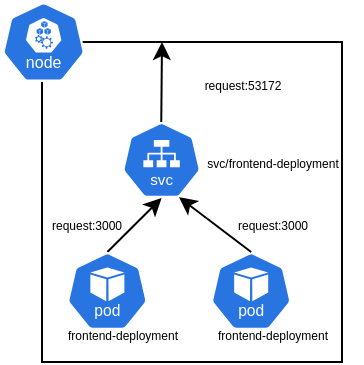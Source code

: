 <mxfile version="24.7.16">
  <diagram name="Страница — 1" id="KrTkukaW_4oB7MUjPAy0">
    <mxGraphModel dx="432" dy="351" grid="1" gridSize="10" guides="1" tooltips="1" connect="1" arrows="1" fold="1" page="1" pageScale="1" pageWidth="827" pageHeight="1169" math="0" shadow="0">
      <root>
        <mxCell id="0" />
        <mxCell id="1" parent="0" />
        <mxCell id="ywbToXHBirDagY09YTrV-14" value="" style="rounded=0;whiteSpace=wrap;html=1;" vertex="1" parent="1">
          <mxGeometry x="320" y="480" width="150" height="160" as="geometry" />
        </mxCell>
        <mxCell id="ywbToXHBirDagY09YTrV-5" value="" style="aspect=fixed;sketch=0;html=1;dashed=0;whitespace=wrap;verticalLabelPosition=bottom;verticalAlign=top;fillColor=#2875E2;strokeColor=#ffffff;points=[[0.005,0.63,0],[0.1,0.2,0],[0.9,0.2,0],[0.5,0,0],[0.995,0.63,0],[0.72,0.99,0],[0.5,1,0],[0.28,0.99,0]];shape=mxgraph.kubernetes.icon2;kubernetesLabel=1;prIcon=pod" vertex="1" parent="1">
          <mxGeometry x="404.27" y="585" width="40.63" height="39" as="geometry" />
        </mxCell>
        <mxCell id="ywbToXHBirDagY09YTrV-6" value="" style="aspect=fixed;sketch=0;html=1;dashed=0;whitespace=wrap;verticalLabelPosition=bottom;verticalAlign=top;fillColor=#2875E2;strokeColor=#ffffff;points=[[0.005,0.63,0],[0.1,0.2,0],[0.9,0.2,0],[0.5,0,0],[0.995,0.63,0],[0.72,0.99,0],[0.5,1,0],[0.28,0.99,0]];shape=mxgraph.kubernetes.icon2;kubernetesLabel=1;prIcon=svc" vertex="1" parent="1">
          <mxGeometry x="360.0" y="520" width="39.59" height="38" as="geometry" />
        </mxCell>
        <mxCell id="ywbToXHBirDagY09YTrV-7" value="" style="aspect=fixed;sketch=0;html=1;dashed=0;whitespace=wrap;verticalLabelPosition=bottom;verticalAlign=top;fillColor=#2875E2;strokeColor=#ffffff;points=[[0.005,0.63,0],[0.1,0.2,0],[0.9,0.2,0],[0.5,0,0],[0.995,0.63,0],[0.72,0.99,0],[0.5,1,0],[0.28,0.99,0]];shape=mxgraph.kubernetes.icon2;kubernetesLabel=1;prIcon=node" vertex="1" parent="1">
          <mxGeometry x="300" y="460" width="41.67" height="40" as="geometry" />
        </mxCell>
        <mxCell id="ywbToXHBirDagY09YTrV-8" value="" style="endArrow=classic;html=1;rounded=0;entryX=0.5;entryY=1;entryDx=0;entryDy=0;entryPerimeter=0;exitX=0.5;exitY=0;exitDx=0;exitDy=0;exitPerimeter=0;" edge="1" parent="1" source="ywbToXHBirDagY09YTrV-19" target="ywbToXHBirDagY09YTrV-6">
          <mxGeometry width="50" height="50" relative="1" as="geometry">
            <mxPoint x="340" y="590" as="sourcePoint" />
            <mxPoint x="390" y="540" as="targetPoint" />
          </mxGeometry>
        </mxCell>
        <mxCell id="ywbToXHBirDagY09YTrV-10" value="" style="endArrow=classic;html=1;rounded=0;exitX=0.5;exitY=0;exitDx=0;exitDy=0;exitPerimeter=0;" edge="1" parent="1">
          <mxGeometry width="50" height="50" relative="1" as="geometry">
            <mxPoint x="379.63" y="520" as="sourcePoint" />
            <mxPoint x="380" y="480" as="targetPoint" />
          </mxGeometry>
        </mxCell>
        <mxCell id="ywbToXHBirDagY09YTrV-13" value="&lt;font style=&quot;font-size: 6px;&quot;&gt;svc/frontend-deployment&lt;/font&gt;" style="text;html=1;align=center;verticalAlign=middle;resizable=0;points=[];autosize=1;strokeColor=none;fillColor=none;" vertex="1" parent="1">
          <mxGeometry x="390" y="524" width="90" height="30" as="geometry" />
        </mxCell>
        <mxCell id="ywbToXHBirDagY09YTrV-18" value="&lt;span style=&quot;font-size: 6px; background-color: rgb(251, 251, 251);&quot;&gt;request:53172&lt;/span&gt;" style="edgeLabel;html=1;align=center;verticalAlign=middle;resizable=0;points=[];" vertex="1" connectable="0" parent="1">
          <mxGeometry x="420.0" y="500.004" as="geometry" />
        </mxCell>
        <mxCell id="ywbToXHBirDagY09YTrV-19" value="" style="aspect=fixed;sketch=0;html=1;dashed=0;whitespace=wrap;verticalLabelPosition=bottom;verticalAlign=top;fillColor=#2875E2;strokeColor=#ffffff;points=[[0.005,0.63,0],[0.1,0.2,0],[0.9,0.2,0],[0.5,0,0],[0.995,0.63,0],[0.72,0.99,0],[0.5,1,0],[0.28,0.99,0]];shape=mxgraph.kubernetes.icon2;kubernetesLabel=1;prIcon=pod" vertex="1" parent="1">
          <mxGeometry x="332.37" y="585" width="40.63" height="39" as="geometry" />
        </mxCell>
        <mxCell id="ywbToXHBirDagY09YTrV-20" value="" style="endArrow=classic;html=1;rounded=0;exitX=0.5;exitY=0;exitDx=0;exitDy=0;exitPerimeter=0;entryX=0.72;entryY=0.99;entryDx=0;entryDy=0;entryPerimeter=0;" edge="1" parent="1" source="ywbToXHBirDagY09YTrV-5" target="ywbToXHBirDagY09YTrV-6">
          <mxGeometry width="50" height="50" relative="1" as="geometry">
            <mxPoint x="413.29" y="554" as="sourcePoint" />
            <mxPoint x="385.004" y="599" as="targetPoint" />
          </mxGeometry>
        </mxCell>
        <mxCell id="ywbToXHBirDagY09YTrV-22" value="&lt;span style=&quot;font-size: 6px; background-color: rgb(251, 251, 251);&quot;&gt;request:3000&lt;/span&gt;" style="edgeLabel;html=1;align=center;verticalAlign=middle;resizable=0;points=[];" vertex="1" connectable="0" parent="1">
          <mxGeometry x="341.67" y="570.004" as="geometry" />
        </mxCell>
        <mxCell id="ywbToXHBirDagY09YTrV-23" value="&lt;span style=&quot;font-size: 6px; background-color: rgb(251, 251, 251);&quot;&gt;request:3000&lt;/span&gt;" style="edgeLabel;html=1;align=center;verticalAlign=middle;resizable=0;points=[];" vertex="1" connectable="0" parent="1">
          <mxGeometry x="435.0" y="570.004" as="geometry" />
        </mxCell>
        <mxCell id="ywbToXHBirDagY09YTrV-24" value="&lt;font style=&quot;font-size: 6px;&quot;&gt;frontend-deployment&lt;/font&gt;" style="text;html=1;align=center;verticalAlign=middle;resizable=0;points=[];autosize=1;strokeColor=none;fillColor=none;" vertex="1" parent="1">
          <mxGeometry x="395" y="610" width="80" height="30" as="geometry" />
        </mxCell>
        <mxCell id="ywbToXHBirDagY09YTrV-25" value="&lt;font style=&quot;font-size: 6px;&quot;&gt;frontend-deployment&lt;/font&gt;" style="text;html=1;align=center;verticalAlign=middle;resizable=0;points=[];autosize=1;strokeColor=none;fillColor=none;" vertex="1" parent="1">
          <mxGeometry x="320" y="610" width="80" height="30" as="geometry" />
        </mxCell>
      </root>
    </mxGraphModel>
  </diagram>
</mxfile>

